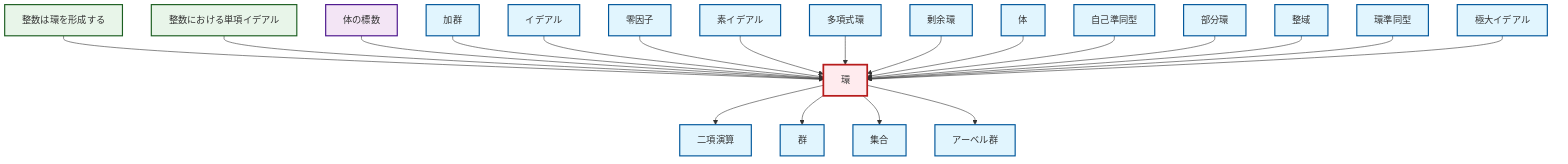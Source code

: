 graph TD
    classDef definition fill:#e1f5fe,stroke:#01579b,stroke-width:2px
    classDef theorem fill:#f3e5f5,stroke:#4a148c,stroke-width:2px
    classDef axiom fill:#fff3e0,stroke:#e65100,stroke-width:2px
    classDef example fill:#e8f5e9,stroke:#1b5e20,stroke-width:2px
    classDef current fill:#ffebee,stroke:#b71c1c,stroke-width:3px
    def-subring["部分環"]:::definition
    def-polynomial-ring["多項式環"]:::definition
    def-abelian-group["アーベル群"]:::definition
    def-ring-homomorphism["環準同型"]:::definition
    thm-field-characteristic["体の標数"]:::theorem
    def-group["群"]:::definition
    def-module["加群"]:::definition
    def-prime-ideal["素イデアル"]:::definition
    def-set["集合"]:::definition
    def-zero-divisor["零因子"]:::definition
    def-quotient-ring["剰余環"]:::definition
    def-ideal["イデアル"]:::definition
    def-ring["環"]:::definition
    ex-integers-ring["整数は環を形成する"]:::example
    def-field["体"]:::definition
    def-binary-operation["二項演算"]:::definition
    def-maximal-ideal["極大イデアル"]:::definition
    def-integral-domain["整域"]:::definition
    ex-principal-ideal["整数における単項イデアル"]:::example
    def-endomorphism["自己準同型"]:::definition
    ex-integers-ring --> def-ring
    def-ring --> def-binary-operation
    ex-principal-ideal --> def-ring
    thm-field-characteristic --> def-ring
    def-module --> def-ring
    def-ideal --> def-ring
    def-zero-divisor --> def-ring
    def-prime-ideal --> def-ring
    def-polynomial-ring --> def-ring
    def-quotient-ring --> def-ring
    def-field --> def-ring
    def-ring --> def-group
    def-ring --> def-set
    def-endomorphism --> def-ring
    def-ring --> def-abelian-group
    def-subring --> def-ring
    def-integral-domain --> def-ring
    def-ring-homomorphism --> def-ring
    def-maximal-ideal --> def-ring
    class def-ring current